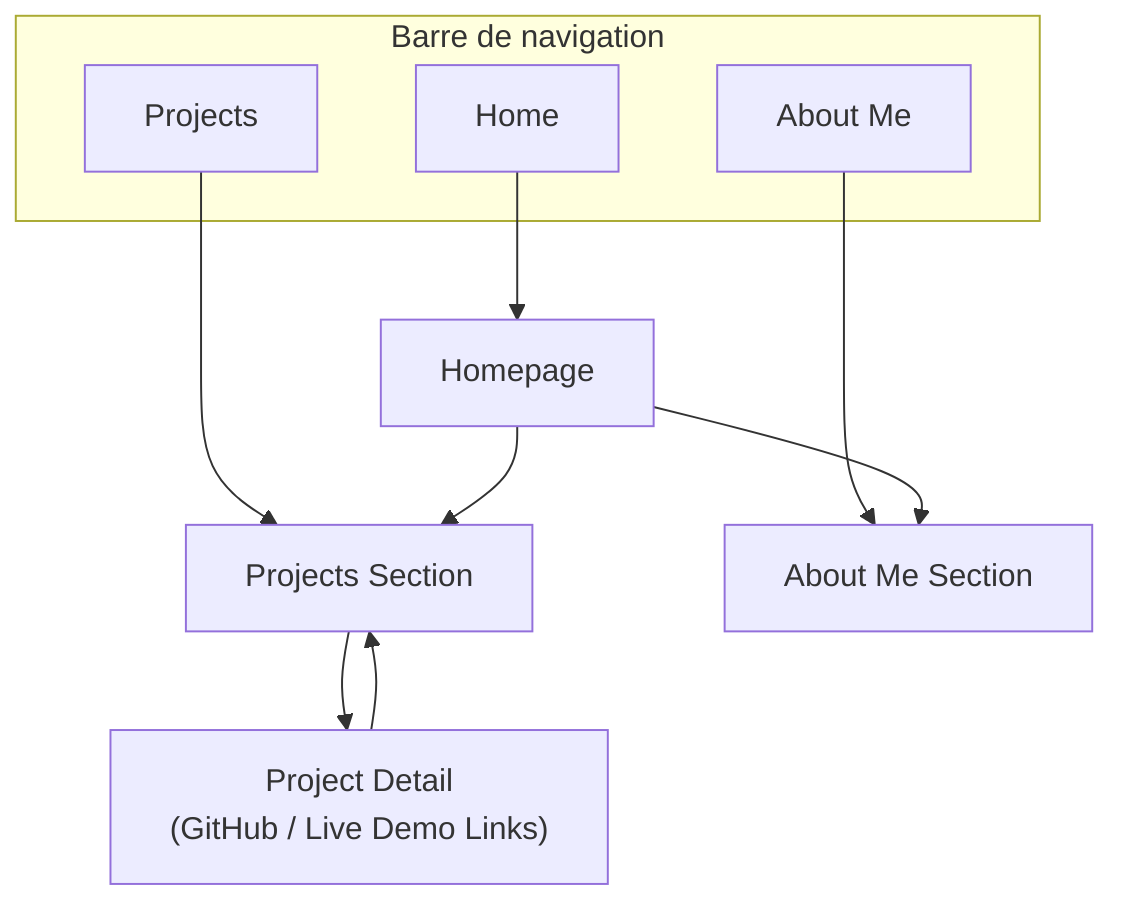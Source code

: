flowchart TD

    subgraph NavBar [Barre de navigation]
        NavA[Home]
        NavB[Projects]
        NavD[About Me]
    end

    PageA[Homepage]
    PageB[Projects Section]
    PageD[About Me Section]

    NavA --> PageA
    NavB --> PageB
    NavD --> PageD

    PageA --> PageB
    PageA --> PageD
    
    PageB --> P["Project Detail <br/> (GitHub / Live Demo Links)"]
    P --> PageB